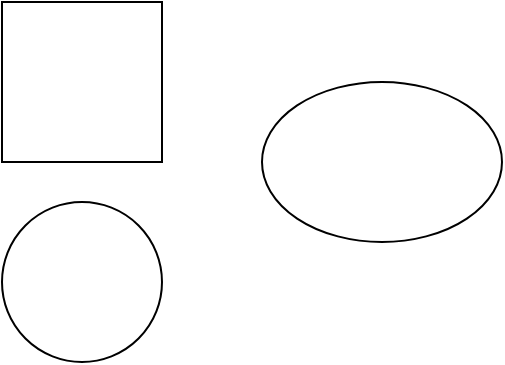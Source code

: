 <mxfile version="10.6.3" type="github"><diagram id="fNRsKhmcW5EWQ7HpzBoO" name="第 1 页"><mxGraphModel dx="1314" dy="583" grid="1" gridSize="10" guides="1" tooltips="1" connect="1" arrows="1" fold="1" page="1" pageScale="1" pageWidth="827" pageHeight="1169" math="0" shadow="0"><root><mxCell id="0"/><mxCell id="1" parent="0"/><mxCell id="H3nPNsJ77oF3YW7kwevt-1" value="" style="whiteSpace=wrap;html=1;aspect=fixed;" parent="1" vertex="1"><mxGeometry x="310" y="240" width="80" height="80" as="geometry"/></mxCell><mxCell id="H3nPNsJ77oF3YW7kwevt-2" value="" style="ellipse;whiteSpace=wrap;html=1;aspect=fixed;" parent="1" vertex="1"><mxGeometry x="310" y="340" width="80" height="80" as="geometry"/></mxCell><mxCell id="Kt9ai5fUyEwUYODpJqO3-1" value="" style="ellipse;whiteSpace=wrap;html=1;" vertex="1" parent="1"><mxGeometry x="440" y="280" width="120" height="80" as="geometry"/></mxCell></root></mxGraphModel></diagram></mxfile>
